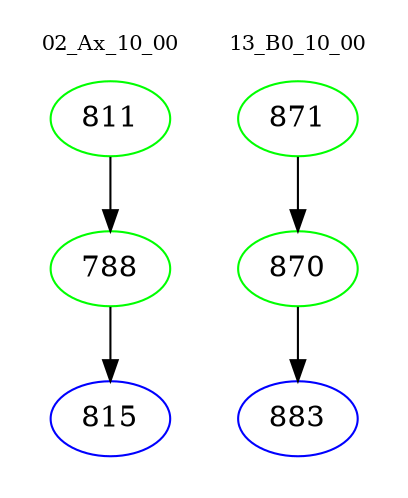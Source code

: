 digraph{
subgraph cluster_0 {
color = white
label = "02_Ax_10_00";
fontsize=10;
T0_811 [label="811", color="green"]
T0_811 -> T0_788 [color="black"]
T0_788 [label="788", color="green"]
T0_788 -> T0_815 [color="black"]
T0_815 [label="815", color="blue"]
}
subgraph cluster_1 {
color = white
label = "13_B0_10_00";
fontsize=10;
T1_871 [label="871", color="green"]
T1_871 -> T1_870 [color="black"]
T1_870 [label="870", color="green"]
T1_870 -> T1_883 [color="black"]
T1_883 [label="883", color="blue"]
}
}
